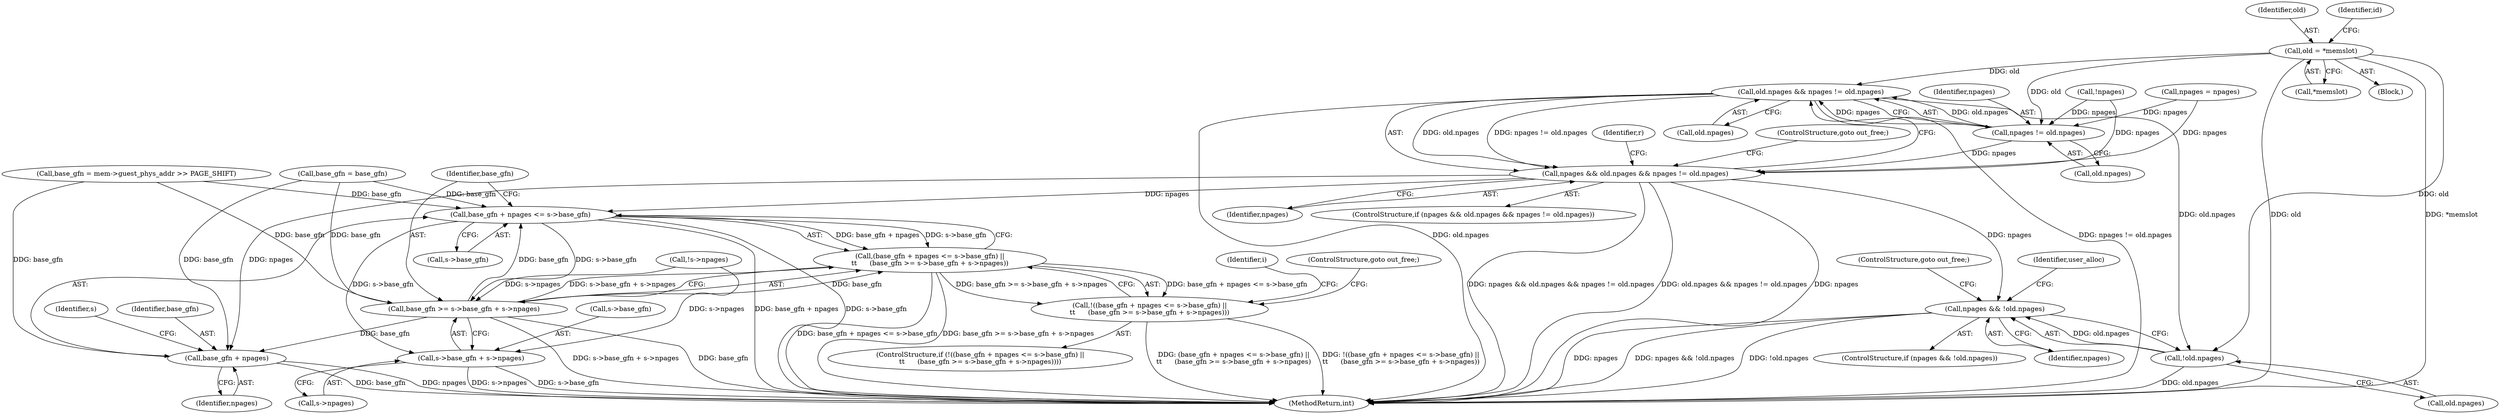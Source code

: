 digraph "0_linux_12d6e7538e2d418c08f082b1b44ffa5fb7270ed8@pointer" {
"1000238" [label="(Call,old = *memslot)"];
"1000265" [label="(Call,old.npages && npages != old.npages)"];
"1000263" [label="(Call,npages && old.npages && npages != old.npages)"];
"1000313" [label="(Call,base_gfn + npages <= s->base_gfn)"];
"1000312" [label="(Call,(base_gfn + npages <= s->base_gfn) ||\n\t\t      (base_gfn >= s->base_gfn + s->npages))"];
"1000311" [label="(Call,!((base_gfn + npages <= s->base_gfn) ||\n\t\t      (base_gfn >= s->base_gfn + s->npages)))"];
"1000320" [label="(Call,base_gfn >= s->base_gfn + s->npages)"];
"1000314" [label="(Call,base_gfn + npages)"];
"1000322" [label="(Call,s->base_gfn + s->npages)"];
"1000338" [label="(Call,npages && !old.npages)"];
"1000340" [label="(Call,!old.npages)"];
"1000269" [label="(Call,npages != old.npages)"];
"1000239" [label="(Identifier,old)"];
"1000313" [label="(Call,base_gfn + npages <= s->base_gfn)"];
"1000263" [label="(Call,npages && old.npages && npages != old.npages)"];
"1000231" [label="(Call,!npages)"];
"1000240" [label="(Call,*memslot)"];
"1000322" [label="(Call,s->base_gfn + s->npages)"];
"1000276" [label="(Identifier,r)"];
"1000326" [label="(Call,s->npages)"];
"1000340" [label="(Call,!old.npages)"];
"1000271" [label="(Call,old.npages)"];
"1000346" [label="(Identifier,user_alloc)"];
"1000270" [label="(Identifier,npages)"];
"1000116" [label="(Block,)"];
"1000312" [label="(Call,(base_gfn + npages <= s->base_gfn) ||\n\t\t      (base_gfn >= s->base_gfn + s->npages))"];
"1000339" [label="(Identifier,npages)"];
"1000310" [label="(ControlStructure,if (!((base_gfn + npages <= s->base_gfn) ||\n\t\t      (base_gfn >= s->base_gfn + s->npages))))"];
"1000314" [label="(Call,base_gfn + npages)"];
"1000320" [label="(Call,base_gfn >= s->base_gfn + s->npages)"];
"1000493" [label="(MethodReturn,int)"];
"1000274" [label="(ControlStructure,goto out_free;)"];
"1000337" [label="(ControlStructure,if (npages && !old.npages))"];
"1000207" [label="(Call,base_gfn = mem->guest_phys_addr >> PAGE_SHIFT)"];
"1000341" [label="(Call,old.npages)"];
"1000318" [label="(Identifier,s)"];
"1000265" [label="(Call,old.npages && npages != old.npages)"];
"1000269" [label="(Call,npages != old.npages)"];
"1000315" [label="(Identifier,base_gfn)"];
"1000264" [label="(Identifier,npages)"];
"1000262" [label="(ControlStructure,if (npages && old.npages && npages != old.npages))"];
"1000305" [label="(Call,!s->npages)"];
"1000316" [label="(Identifier,npages)"];
"1000287" [label="(Identifier,i)"];
"1000338" [label="(Call,npages && !old.npages)"];
"1000355" [label="(ControlStructure,goto out_free;)"];
"1000311" [label="(Call,!((base_gfn + npages <= s->base_gfn) ||\n\t\t      (base_gfn >= s->base_gfn + s->npages)))"];
"1000321" [label="(Identifier,base_gfn)"];
"1000329" [label="(ControlStructure,goto out_free;)"];
"1000317" [label="(Call,s->base_gfn)"];
"1000323" [label="(Call,s->base_gfn)"];
"1000238" [label="(Call,old = *memslot)"];
"1000247" [label="(Call,base_gfn = base_gfn)"];
"1000243" [label="(Identifier,id)"];
"1000250" [label="(Call,npages = npages)"];
"1000266" [label="(Call,old.npages)"];
"1000238" -> "1000116"  [label="AST: "];
"1000238" -> "1000240"  [label="CFG: "];
"1000239" -> "1000238"  [label="AST: "];
"1000240" -> "1000238"  [label="AST: "];
"1000243" -> "1000238"  [label="CFG: "];
"1000238" -> "1000493"  [label="DDG: old"];
"1000238" -> "1000493"  [label="DDG: *memslot"];
"1000238" -> "1000265"  [label="DDG: old"];
"1000238" -> "1000269"  [label="DDG: old"];
"1000238" -> "1000340"  [label="DDG: old"];
"1000265" -> "1000263"  [label="AST: "];
"1000265" -> "1000266"  [label="CFG: "];
"1000265" -> "1000269"  [label="CFG: "];
"1000266" -> "1000265"  [label="AST: "];
"1000269" -> "1000265"  [label="AST: "];
"1000263" -> "1000265"  [label="CFG: "];
"1000265" -> "1000493"  [label="DDG: npages != old.npages"];
"1000265" -> "1000493"  [label="DDG: old.npages"];
"1000265" -> "1000263"  [label="DDG: old.npages"];
"1000265" -> "1000263"  [label="DDG: npages != old.npages"];
"1000269" -> "1000265"  [label="DDG: old.npages"];
"1000269" -> "1000265"  [label="DDG: npages"];
"1000265" -> "1000340"  [label="DDG: old.npages"];
"1000263" -> "1000262"  [label="AST: "];
"1000263" -> "1000264"  [label="CFG: "];
"1000264" -> "1000263"  [label="AST: "];
"1000274" -> "1000263"  [label="CFG: "];
"1000276" -> "1000263"  [label="CFG: "];
"1000263" -> "1000493"  [label="DDG: old.npages && npages != old.npages"];
"1000263" -> "1000493"  [label="DDG: npages"];
"1000263" -> "1000493"  [label="DDG: npages && old.npages && npages != old.npages"];
"1000250" -> "1000263"  [label="DDG: npages"];
"1000269" -> "1000263"  [label="DDG: npages"];
"1000231" -> "1000263"  [label="DDG: npages"];
"1000263" -> "1000313"  [label="DDG: npages"];
"1000263" -> "1000314"  [label="DDG: npages"];
"1000263" -> "1000338"  [label="DDG: npages"];
"1000313" -> "1000312"  [label="AST: "];
"1000313" -> "1000317"  [label="CFG: "];
"1000314" -> "1000313"  [label="AST: "];
"1000317" -> "1000313"  [label="AST: "];
"1000321" -> "1000313"  [label="CFG: "];
"1000312" -> "1000313"  [label="CFG: "];
"1000313" -> "1000493"  [label="DDG: base_gfn + npages"];
"1000313" -> "1000493"  [label="DDG: s->base_gfn"];
"1000313" -> "1000312"  [label="DDG: base_gfn + npages"];
"1000313" -> "1000312"  [label="DDG: s->base_gfn"];
"1000247" -> "1000313"  [label="DDG: base_gfn"];
"1000320" -> "1000313"  [label="DDG: base_gfn"];
"1000207" -> "1000313"  [label="DDG: base_gfn"];
"1000313" -> "1000320"  [label="DDG: s->base_gfn"];
"1000313" -> "1000322"  [label="DDG: s->base_gfn"];
"1000312" -> "1000311"  [label="AST: "];
"1000312" -> "1000320"  [label="CFG: "];
"1000320" -> "1000312"  [label="AST: "];
"1000311" -> "1000312"  [label="CFG: "];
"1000312" -> "1000493"  [label="DDG: base_gfn + npages <= s->base_gfn"];
"1000312" -> "1000493"  [label="DDG: base_gfn >= s->base_gfn + s->npages"];
"1000312" -> "1000311"  [label="DDG: base_gfn + npages <= s->base_gfn"];
"1000312" -> "1000311"  [label="DDG: base_gfn >= s->base_gfn + s->npages"];
"1000320" -> "1000312"  [label="DDG: base_gfn"];
"1000320" -> "1000312"  [label="DDG: s->base_gfn + s->npages"];
"1000311" -> "1000310"  [label="AST: "];
"1000329" -> "1000311"  [label="CFG: "];
"1000287" -> "1000311"  [label="CFG: "];
"1000311" -> "1000493"  [label="DDG: (base_gfn + npages <= s->base_gfn) ||\n\t\t      (base_gfn >= s->base_gfn + s->npages)"];
"1000311" -> "1000493"  [label="DDG: !((base_gfn + npages <= s->base_gfn) ||\n\t\t      (base_gfn >= s->base_gfn + s->npages))"];
"1000320" -> "1000322"  [label="CFG: "];
"1000321" -> "1000320"  [label="AST: "];
"1000322" -> "1000320"  [label="AST: "];
"1000320" -> "1000493"  [label="DDG: s->base_gfn + s->npages"];
"1000320" -> "1000493"  [label="DDG: base_gfn"];
"1000320" -> "1000314"  [label="DDG: base_gfn"];
"1000247" -> "1000320"  [label="DDG: base_gfn"];
"1000207" -> "1000320"  [label="DDG: base_gfn"];
"1000305" -> "1000320"  [label="DDG: s->npages"];
"1000314" -> "1000316"  [label="CFG: "];
"1000315" -> "1000314"  [label="AST: "];
"1000316" -> "1000314"  [label="AST: "];
"1000318" -> "1000314"  [label="CFG: "];
"1000314" -> "1000493"  [label="DDG: base_gfn"];
"1000314" -> "1000493"  [label="DDG: npages"];
"1000247" -> "1000314"  [label="DDG: base_gfn"];
"1000207" -> "1000314"  [label="DDG: base_gfn"];
"1000322" -> "1000326"  [label="CFG: "];
"1000323" -> "1000322"  [label="AST: "];
"1000326" -> "1000322"  [label="AST: "];
"1000322" -> "1000493"  [label="DDG: s->npages"];
"1000322" -> "1000493"  [label="DDG: s->base_gfn"];
"1000305" -> "1000322"  [label="DDG: s->npages"];
"1000338" -> "1000337"  [label="AST: "];
"1000338" -> "1000339"  [label="CFG: "];
"1000338" -> "1000340"  [label="CFG: "];
"1000339" -> "1000338"  [label="AST: "];
"1000340" -> "1000338"  [label="AST: "];
"1000346" -> "1000338"  [label="CFG: "];
"1000355" -> "1000338"  [label="CFG: "];
"1000338" -> "1000493"  [label="DDG: npages"];
"1000338" -> "1000493"  [label="DDG: npages && !old.npages"];
"1000338" -> "1000493"  [label="DDG: !old.npages"];
"1000340" -> "1000338"  [label="DDG: old.npages"];
"1000340" -> "1000341"  [label="CFG: "];
"1000341" -> "1000340"  [label="AST: "];
"1000340" -> "1000493"  [label="DDG: old.npages"];
"1000269" -> "1000271"  [label="CFG: "];
"1000270" -> "1000269"  [label="AST: "];
"1000271" -> "1000269"  [label="AST: "];
"1000250" -> "1000269"  [label="DDG: npages"];
"1000231" -> "1000269"  [label="DDG: npages"];
}
